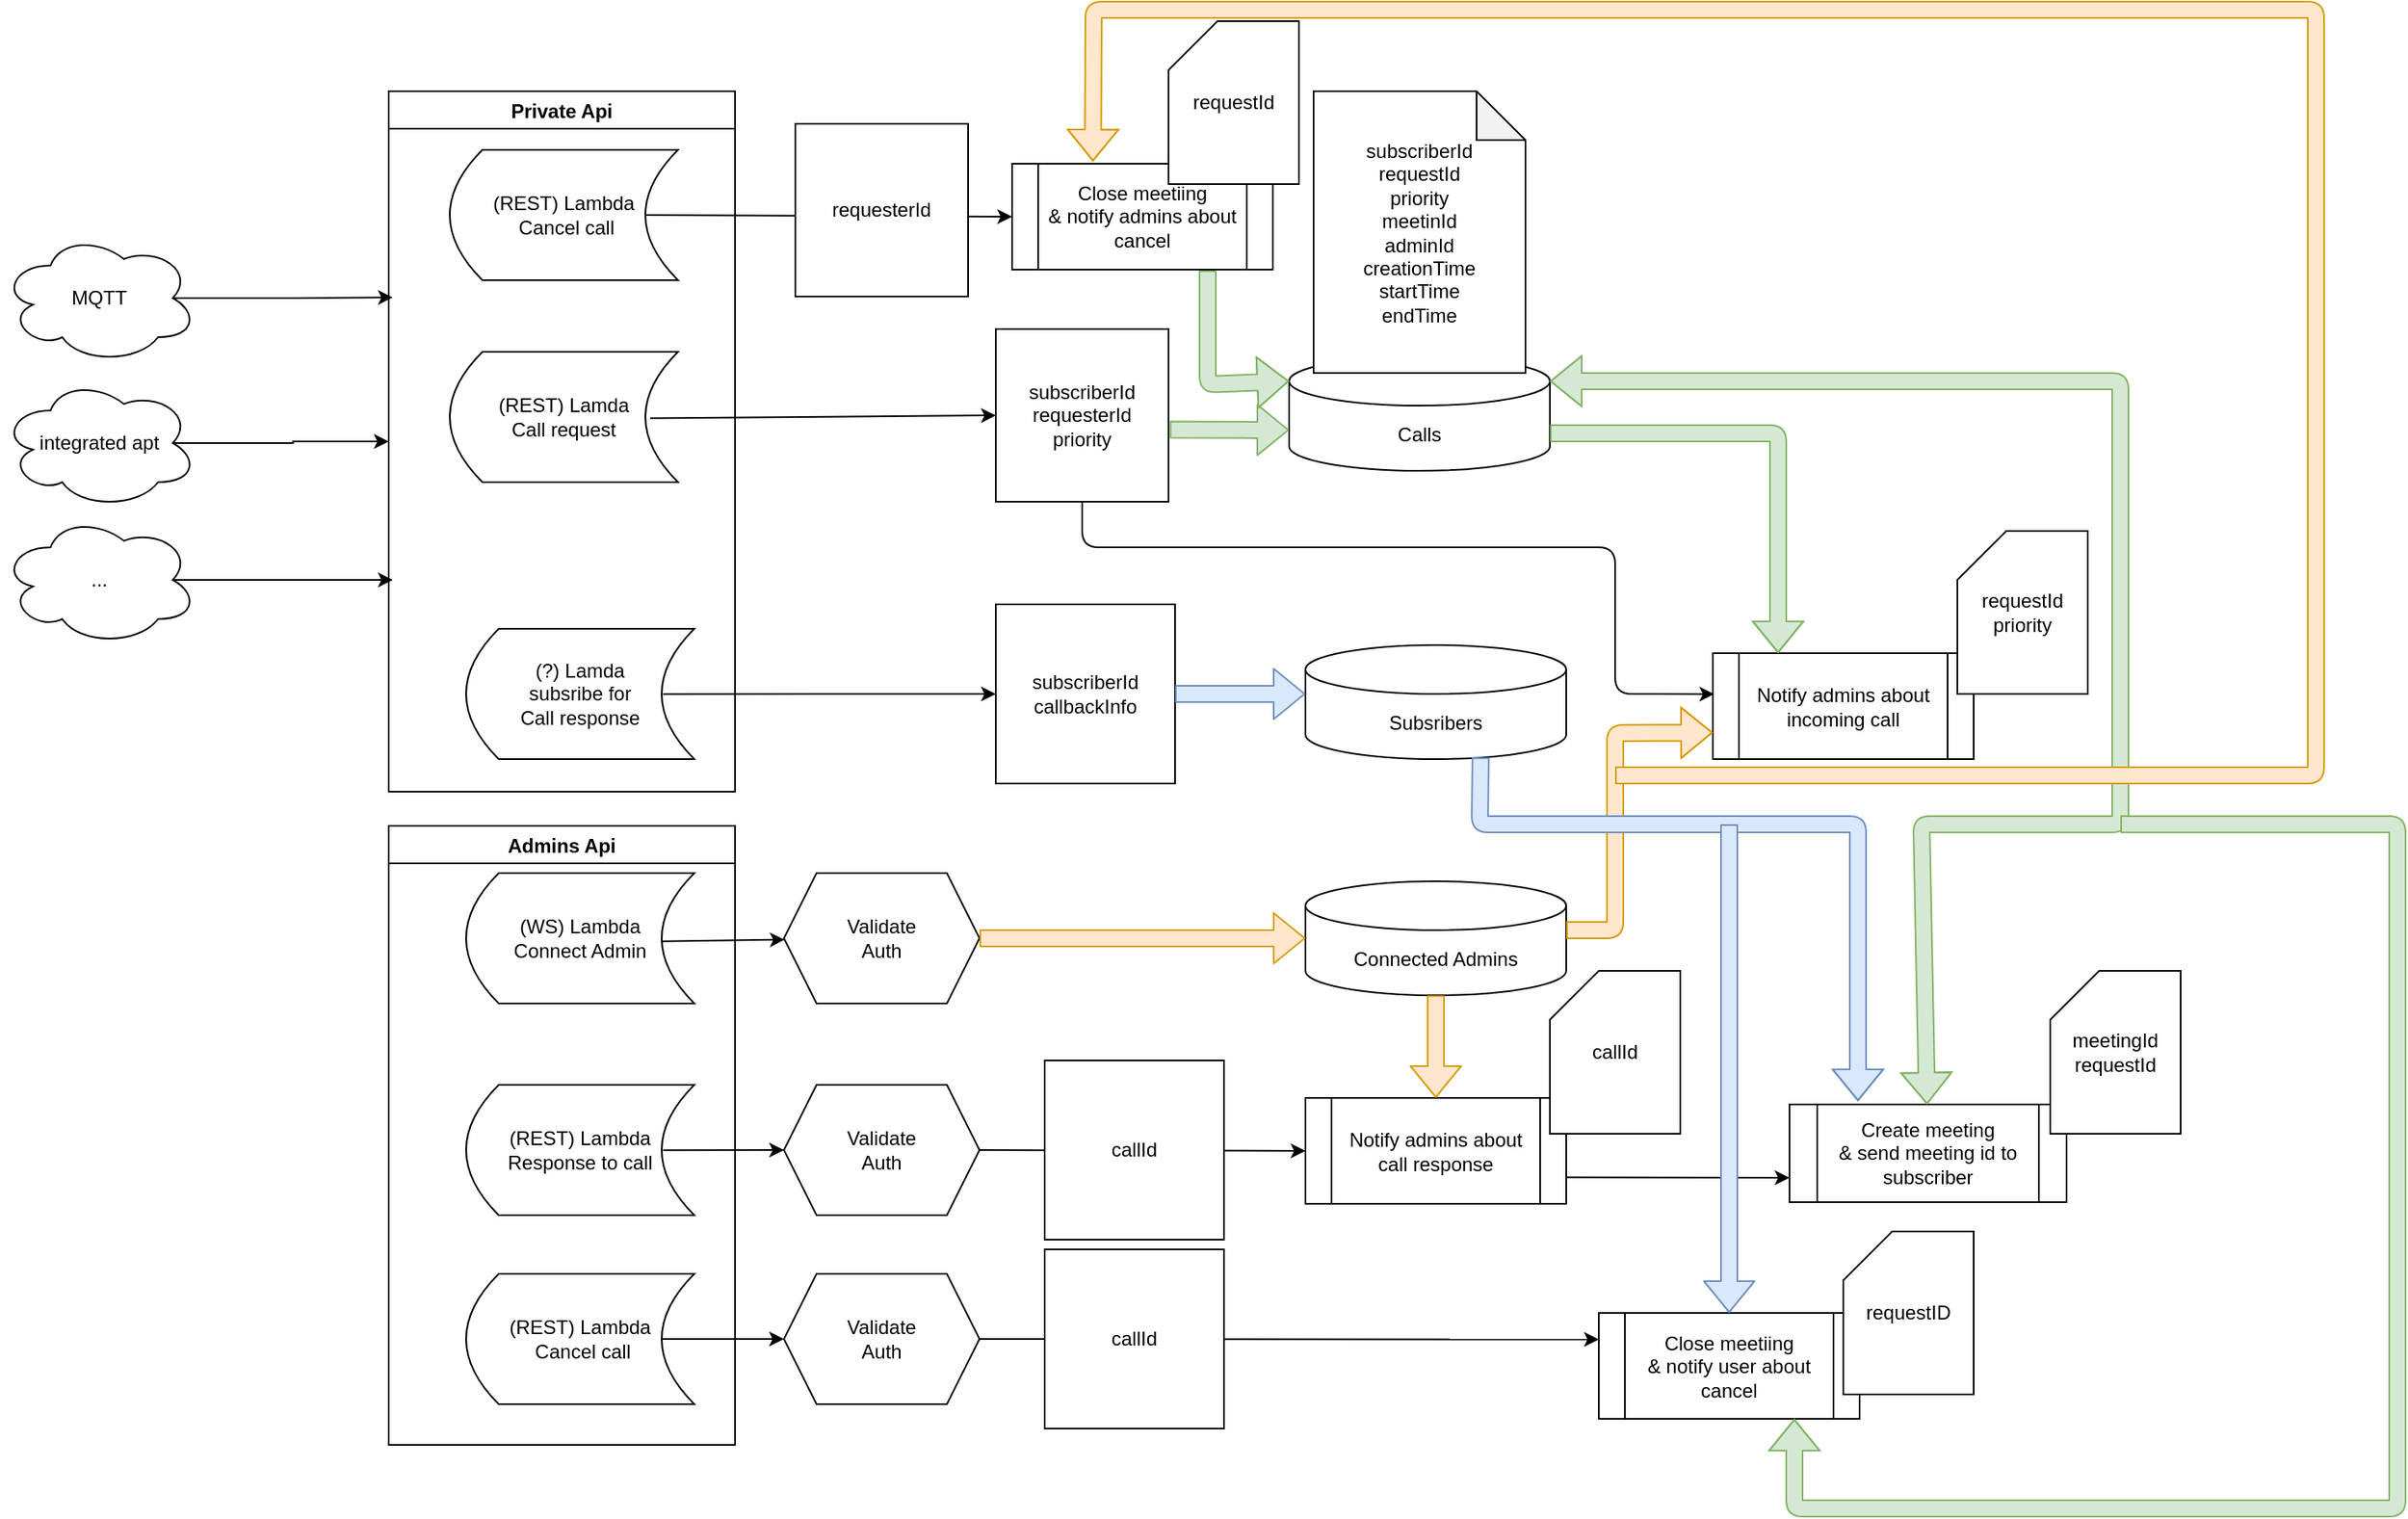 <mxfile version="15.1.0" type="github">
  <diagram id="x66iODNCQ_tHTfaLfg2p" name="Page-1">
    <mxGraphModel dx="1678" dy="934" grid="1" gridSize="10" guides="1" tooltips="1" connect="1" arrows="1" fold="1" page="1" pageScale="1" pageWidth="1654" pageHeight="1169" math="0" shadow="0">
      <root>
        <mxCell id="0" />
        <mxCell id="1" parent="0" />
        <mxCell id="bgGzt5AgFbVBFYdwZfWh-1" value="Connected Admins" style="shape=cylinder3;whiteSpace=wrap;html=1;boundedLbl=1;backgroundOutline=1;size=15;" vertex="1" parent="1">
          <mxGeometry x="890" y="555" width="160" height="70" as="geometry" />
        </mxCell>
        <mxCell id="bgGzt5AgFbVBFYdwZfWh-3" value="Subsribers" style="shape=cylinder3;whiteSpace=wrap;html=1;boundedLbl=1;backgroundOutline=1;size=15;" vertex="1" parent="1">
          <mxGeometry x="890" y="410" width="160" height="70" as="geometry" />
        </mxCell>
        <mxCell id="bgGzt5AgFbVBFYdwZfWh-4" value="Calls" style="shape=cylinder3;whiteSpace=wrap;html=1;boundedLbl=1;backgroundOutline=1;size=15;" vertex="1" parent="1">
          <mxGeometry x="880" y="233" width="160" height="70" as="geometry" />
        </mxCell>
        <mxCell id="bgGzt5AgFbVBFYdwZfWh-5" value="(WS) Lambda&lt;br&gt;Connect Admin" style="shape=dataStorage;whiteSpace=wrap;html=1;fixedSize=1;" vertex="1" parent="1">
          <mxGeometry x="375" y="550" width="140" height="80" as="geometry" />
        </mxCell>
        <mxCell id="bgGzt5AgFbVBFYdwZfWh-13" value="(?) Lamda&lt;br&gt;subsribe for&lt;br&gt;Call response" style="shape=dataStorage;whiteSpace=wrap;html=1;fixedSize=1;" vertex="1" parent="1">
          <mxGeometry x="375" y="400" width="140" height="80" as="geometry" />
        </mxCell>
        <mxCell id="bgGzt5AgFbVBFYdwZfWh-16" value="subscriberId&lt;br&gt;callbackInfo" style="whiteSpace=wrap;html=1;aspect=fixed;" vertex="1" parent="1">
          <mxGeometry x="700" y="385" width="110" height="110" as="geometry" />
        </mxCell>
        <mxCell id="bgGzt5AgFbVBFYdwZfWh-19" value="Validate&lt;br&gt;Auth" style="shape=hexagon;perimeter=hexagonPerimeter2;whiteSpace=wrap;html=1;fixedSize=1;" vertex="1" parent="1">
          <mxGeometry x="570" y="550" width="120" height="80" as="geometry" />
        </mxCell>
        <mxCell id="bgGzt5AgFbVBFYdwZfWh-22" value="(REST) Lamda&lt;br&gt;Call request" style="shape=dataStorage;whiteSpace=wrap;html=1;fixedSize=1;" vertex="1" parent="1">
          <mxGeometry x="365" y="230" width="140" height="80" as="geometry" />
        </mxCell>
        <mxCell id="bgGzt5AgFbVBFYdwZfWh-34" value="Private Api" style="swimlane;" vertex="1" parent="1">
          <mxGeometry x="327.5" y="70" width="212.5" height="430" as="geometry" />
        </mxCell>
        <mxCell id="bgGzt5AgFbVBFYdwZfWh-86" value="(REST) Lambda&lt;br&gt;&amp;nbsp;Cancel call" style="shape=dataStorage;whiteSpace=wrap;html=1;fixedSize=1;" vertex="1" parent="bgGzt5AgFbVBFYdwZfWh-34">
          <mxGeometry x="37.5" y="36" width="140" height="80" as="geometry" />
        </mxCell>
        <mxCell id="bgGzt5AgFbVBFYdwZfWh-35" value="subscriberId&lt;br&gt;requesterId&lt;br&gt;priority" style="whiteSpace=wrap;html=1;aspect=fixed;" vertex="1" parent="1">
          <mxGeometry x="700" y="216" width="106" height="106" as="geometry" />
        </mxCell>
        <mxCell id="bgGzt5AgFbVBFYdwZfWh-39" value="Notify admins about incoming call" style="shape=process;whiteSpace=wrap;html=1;backgroundOutline=1;fillColor=#ffffff;" vertex="1" parent="1">
          <mxGeometry x="1140" y="415" width="160" height="65" as="geometry" />
        </mxCell>
        <mxCell id="bgGzt5AgFbVBFYdwZfWh-40" value="" style="endArrow=classic;html=1;entryX=0.005;entryY=0.386;entryDx=0;entryDy=0;exitX=0.5;exitY=1;exitDx=0;exitDy=0;entryPerimeter=0;" edge="1" parent="1" target="bgGzt5AgFbVBFYdwZfWh-39">
          <mxGeometry width="50" height="50" relative="1" as="geometry">
            <mxPoint x="753" y="322" as="sourcePoint" />
            <mxPoint x="1140.0" y="447.5" as="targetPoint" />
            <Array as="points">
              <mxPoint x="753" y="350" />
              <mxPoint x="1080" y="350" />
              <mxPoint x="1080" y="440" />
            </Array>
          </mxGeometry>
        </mxCell>
        <mxCell id="bgGzt5AgFbVBFYdwZfWh-41" value="" style="shape=flexArrow;endArrow=classic;html=1;entryX=0;entryY=0.75;entryDx=0;entryDy=0;fillColor=#ffe6cc;strokeColor=#d79b00;" edge="1" parent="1" target="bgGzt5AgFbVBFYdwZfWh-39">
          <mxGeometry width="50" height="50" relative="1" as="geometry">
            <mxPoint x="1050" y="585" as="sourcePoint" />
            <mxPoint x="1100" y="535" as="targetPoint" />
            <Array as="points">
              <mxPoint x="1080" y="585" />
              <mxPoint x="1080" y="464" />
            </Array>
          </mxGeometry>
        </mxCell>
        <mxCell id="bgGzt5AgFbVBFYdwZfWh-43" value="(REST) Lambda&lt;br&gt;Response to call" style="shape=dataStorage;whiteSpace=wrap;html=1;fixedSize=1;" vertex="1" parent="1">
          <mxGeometry x="375" y="680" width="140" height="80" as="geometry" />
        </mxCell>
        <mxCell id="bgGzt5AgFbVBFYdwZfWh-45" value="Validate&lt;br&gt;Auth" style="shape=hexagon;perimeter=hexagonPerimeter2;whiteSpace=wrap;html=1;fixedSize=1;" vertex="1" parent="1">
          <mxGeometry x="570" y="680" width="120" height="80" as="geometry" />
        </mxCell>
        <mxCell id="bgGzt5AgFbVBFYdwZfWh-46" value="" style="shape=flexArrow;endArrow=classic;html=1;exitX=1;exitY=0.5;exitDx=0;exitDy=0;fillColor=#dae8fc;strokeColor=#6c8ebf;" edge="1" parent="1" source="bgGzt5AgFbVBFYdwZfWh-16">
          <mxGeometry width="50" height="50" relative="1" as="geometry">
            <mxPoint x="870" y="480" as="sourcePoint" />
            <mxPoint x="890" y="440" as="targetPoint" />
          </mxGeometry>
        </mxCell>
        <mxCell id="bgGzt5AgFbVBFYdwZfWh-47" value="" style="endArrow=classic;html=1;exitX=0.863;exitY=0.501;exitDx=0;exitDy=0;exitPerimeter=0;entryX=0;entryY=0.5;entryDx=0;entryDy=0;" edge="1" parent="1" source="bgGzt5AgFbVBFYdwZfWh-13" target="bgGzt5AgFbVBFYdwZfWh-16">
          <mxGeometry width="50" height="50" relative="1" as="geometry">
            <mxPoint x="870" y="480" as="sourcePoint" />
            <mxPoint x="920" y="430" as="targetPoint" />
          </mxGeometry>
        </mxCell>
        <mxCell id="bgGzt5AgFbVBFYdwZfWh-48" value="" style="endArrow=classic;html=1;entryX=0;entryY=0.5;entryDx=0;entryDy=0;exitX=0.878;exitY=0.509;exitDx=0;exitDy=0;exitPerimeter=0;" edge="1" parent="1" source="bgGzt5AgFbVBFYdwZfWh-22" target="bgGzt5AgFbVBFYdwZfWh-35">
          <mxGeometry width="50" height="50" relative="1" as="geometry">
            <mxPoint x="590" y="269" as="sourcePoint" />
            <mxPoint x="920" y="430" as="targetPoint" />
          </mxGeometry>
        </mxCell>
        <mxCell id="bgGzt5AgFbVBFYdwZfWh-49" value="" style="endArrow=classic;html=1;exitX=0.855;exitY=0.524;exitDx=0;exitDy=0;exitPerimeter=0;" edge="1" parent="1" source="bgGzt5AgFbVBFYdwZfWh-5" target="bgGzt5AgFbVBFYdwZfWh-19">
          <mxGeometry width="50" height="50" relative="1" as="geometry">
            <mxPoint x="870" y="560" as="sourcePoint" />
            <mxPoint x="920" y="510" as="targetPoint" />
          </mxGeometry>
        </mxCell>
        <mxCell id="bgGzt5AgFbVBFYdwZfWh-50" value="" style="shape=flexArrow;endArrow=classic;html=1;exitX=1;exitY=0.5;exitDx=0;exitDy=0;entryX=0;entryY=0.5;entryDx=0;entryDy=0;entryPerimeter=0;fillColor=#ffe6cc;strokeColor=#d79b00;" edge="1" parent="1" source="bgGzt5AgFbVBFYdwZfWh-19" target="bgGzt5AgFbVBFYdwZfWh-1">
          <mxGeometry width="50" height="50" relative="1" as="geometry">
            <mxPoint x="870" y="560" as="sourcePoint" />
            <mxPoint x="920" y="510" as="targetPoint" />
          </mxGeometry>
        </mxCell>
        <mxCell id="bgGzt5AgFbVBFYdwZfWh-51" value="" style="endArrow=classic;html=1;exitX=0.863;exitY=0.501;exitDx=0;exitDy=0;exitPerimeter=0;" edge="1" parent="1" source="bgGzt5AgFbVBFYdwZfWh-43" target="bgGzt5AgFbVBFYdwZfWh-45">
          <mxGeometry width="50" height="50" relative="1" as="geometry">
            <mxPoint x="870" y="560" as="sourcePoint" />
            <mxPoint x="920" y="510" as="targetPoint" />
          </mxGeometry>
        </mxCell>
        <mxCell id="bgGzt5AgFbVBFYdwZfWh-52" value="Notify admins about call response" style="shape=process;whiteSpace=wrap;html=1;backgroundOutline=1;fillColor=#ffffff;" vertex="1" parent="1">
          <mxGeometry x="890" y="688" width="160" height="65" as="geometry" />
        </mxCell>
        <mxCell id="bgGzt5AgFbVBFYdwZfWh-53" value="" style="shape=flexArrow;endArrow=classic;html=1;entryX=0.5;entryY=0;entryDx=0;entryDy=0;exitX=0.5;exitY=1;exitDx=0;exitDy=0;exitPerimeter=0;fillColor=#ffe6cc;strokeColor=#d79b00;" edge="1" parent="1" source="bgGzt5AgFbVBFYdwZfWh-1" target="bgGzt5AgFbVBFYdwZfWh-52">
          <mxGeometry width="50" height="50" relative="1" as="geometry">
            <mxPoint x="870" y="560" as="sourcePoint" />
            <mxPoint x="920" y="510" as="targetPoint" />
          </mxGeometry>
        </mxCell>
        <mxCell id="bgGzt5AgFbVBFYdwZfWh-54" value="" style="endArrow=classic;html=1;exitX=1;exitY=0.5;exitDx=0;exitDy=0;entryX=0;entryY=0.5;entryDx=0;entryDy=0;" edge="1" parent="1" source="bgGzt5AgFbVBFYdwZfWh-45" target="bgGzt5AgFbVBFYdwZfWh-52">
          <mxGeometry width="50" height="50" relative="1" as="geometry">
            <mxPoint x="870" y="560" as="sourcePoint" />
            <mxPoint x="920" y="510" as="targetPoint" />
          </mxGeometry>
        </mxCell>
        <mxCell id="bgGzt5AgFbVBFYdwZfWh-55" value="" style="shape=flexArrow;endArrow=classic;html=1;entryX=0;entryY=0;entryDx=0;entryDy=45;entryPerimeter=0;exitX=1.007;exitY=0.583;exitDx=0;exitDy=0;exitPerimeter=0;fillColor=#d5e8d4;strokeColor=#82b366;" edge="1" parent="1" source="bgGzt5AgFbVBFYdwZfWh-35" target="bgGzt5AgFbVBFYdwZfWh-4">
          <mxGeometry width="50" height="50" relative="1" as="geometry">
            <mxPoint x="870" y="560" as="sourcePoint" />
            <mxPoint x="920" y="510" as="targetPoint" />
          </mxGeometry>
        </mxCell>
        <mxCell id="bgGzt5AgFbVBFYdwZfWh-57" value="requestId&lt;br&gt;priority" style="shape=card;whiteSpace=wrap;html=1;fillColor=#ffffff;" vertex="1" parent="1">
          <mxGeometry x="1290" y="340" width="80" height="100" as="geometry" />
        </mxCell>
        <mxCell id="bgGzt5AgFbVBFYdwZfWh-59" value="callId" style="shape=card;whiteSpace=wrap;html=1;fillColor=#ffffff;" vertex="1" parent="1">
          <mxGeometry x="1040" y="610" width="80" height="100" as="geometry" />
        </mxCell>
        <mxCell id="bgGzt5AgFbVBFYdwZfWh-60" value="" style="shape=flexArrow;endArrow=classic;html=1;entryX=0.25;entryY=0;entryDx=0;entryDy=0;fillColor=#d5e8d4;strokeColor=#82b366;" edge="1" parent="1" target="bgGzt5AgFbVBFYdwZfWh-39">
          <mxGeometry width="50" height="50" relative="1" as="geometry">
            <mxPoint x="1040" y="280" as="sourcePoint" />
            <mxPoint x="1090" y="230" as="targetPoint" />
            <Array as="points">
              <mxPoint x="1180" y="280" />
            </Array>
          </mxGeometry>
        </mxCell>
        <mxCell id="bgGzt5AgFbVBFYdwZfWh-61" value="Create meeting&lt;br&gt;&amp;amp; send meeting id to subscriber" style="shape=process;whiteSpace=wrap;html=1;backgroundOutline=1;fillColor=#ffffff;" vertex="1" parent="1">
          <mxGeometry x="1187" y="692" width="170" height="60" as="geometry" />
        </mxCell>
        <mxCell id="bgGzt5AgFbVBFYdwZfWh-62" value="callId" style="whiteSpace=wrap;html=1;aspect=fixed;" vertex="1" parent="1">
          <mxGeometry x="730" y="665" width="110" height="110" as="geometry" />
        </mxCell>
        <mxCell id="bgGzt5AgFbVBFYdwZfWh-64" value="" style="endArrow=classic;html=1;exitX=1;exitY=0.75;exitDx=0;exitDy=0;entryX=0;entryY=0.75;entryDx=0;entryDy=0;" edge="1" parent="1" source="bgGzt5AgFbVBFYdwZfWh-52" target="bgGzt5AgFbVBFYdwZfWh-61">
          <mxGeometry width="50" height="50" relative="1" as="geometry">
            <mxPoint x="870" y="560" as="sourcePoint" />
            <mxPoint x="920" y="510" as="targetPoint" />
          </mxGeometry>
        </mxCell>
        <mxCell id="bgGzt5AgFbVBFYdwZfWh-66" value="" style="shape=flexArrow;endArrow=classic;startArrow=classic;html=1;entryX=1;entryY=0;entryDx=0;entryDy=15;entryPerimeter=0;fillColor=#d5e8d4;strokeColor=#82b366;" edge="1" parent="1" source="bgGzt5AgFbVBFYdwZfWh-61" target="bgGzt5AgFbVBFYdwZfWh-4">
          <mxGeometry width="100" height="100" relative="1" as="geometry">
            <mxPoint x="840" y="570" as="sourcePoint" />
            <mxPoint x="940" y="470" as="targetPoint" />
            <Array as="points">
              <mxPoint x="1268" y="520" />
              <mxPoint x="1390" y="520" />
              <mxPoint x="1390" y="248" />
            </Array>
          </mxGeometry>
        </mxCell>
        <mxCell id="bgGzt5AgFbVBFYdwZfWh-67" value="" style="shape=flexArrow;endArrow=classic;html=1;exitX=0.678;exitY=0.985;exitDx=0;exitDy=0;exitPerimeter=0;fillColor=#dae8fc;strokeColor=#6c8ebf;" edge="1" parent="1">
          <mxGeometry width="50" height="50" relative="1" as="geometry">
            <mxPoint x="997.48" y="478.95" as="sourcePoint" />
            <mxPoint x="1229" y="690" as="targetPoint" />
            <Array as="points">
              <mxPoint x="997" y="520" />
              <mxPoint x="1229" y="520" />
            </Array>
          </mxGeometry>
        </mxCell>
        <mxCell id="bgGzt5AgFbVBFYdwZfWh-68" value="subscriberId&lt;br&gt;requestId&lt;br&gt;priority&lt;br&gt;meetinId&lt;br&gt;adminId&lt;br&gt;creationTime&lt;br&gt;startTime&lt;br&gt;endTime" style="shape=note;whiteSpace=wrap;html=1;backgroundOutline=1;darkOpacity=0.05;fillColor=#ffffff;" vertex="1" parent="1">
          <mxGeometry x="895" y="70" width="130" height="173" as="geometry" />
        </mxCell>
        <mxCell id="bgGzt5AgFbVBFYdwZfWh-69" value="meetingId&lt;br&gt;requestId" style="shape=card;whiteSpace=wrap;html=1;fillColor=#ffffff;" vertex="1" parent="1">
          <mxGeometry x="1347" y="610" width="80" height="100" as="geometry" />
        </mxCell>
        <mxCell id="bgGzt5AgFbVBFYdwZfWh-72" value="Close meetiing&lt;br&gt;&amp;amp; notify user about&lt;br&gt;cancel" style="shape=process;whiteSpace=wrap;html=1;backgroundOutline=1;fillColor=#ffffff;" vertex="1" parent="1">
          <mxGeometry x="1070" y="820" width="160" height="65" as="geometry" />
        </mxCell>
        <mxCell id="bgGzt5AgFbVBFYdwZfWh-75" value="Admins Api" style="swimlane;fillColor=#ffffff;" vertex="1" parent="1">
          <mxGeometry x="327.5" y="521" width="212.5" height="380" as="geometry" />
        </mxCell>
        <mxCell id="bgGzt5AgFbVBFYdwZfWh-70" value="(REST) Lambda&lt;br&gt;&amp;nbsp;Cancel call" style="shape=dataStorage;whiteSpace=wrap;html=1;fixedSize=1;" vertex="1" parent="bgGzt5AgFbVBFYdwZfWh-75">
          <mxGeometry x="47.5" y="275" width="140" height="80" as="geometry" />
        </mxCell>
        <mxCell id="bgGzt5AgFbVBFYdwZfWh-76" value="" style="endArrow=classic;html=1;entryX=0;entryY=0.5;entryDx=0;entryDy=0;" edge="1" parent="1" target="bgGzt5AgFbVBFYdwZfWh-80">
          <mxGeometry width="50" height="50" relative="1" as="geometry">
            <mxPoint x="495" y="836" as="sourcePoint" />
            <mxPoint x="670" y="650" as="targetPoint" />
          </mxGeometry>
        </mxCell>
        <mxCell id="bgGzt5AgFbVBFYdwZfWh-77" value="" style="shape=flexArrow;endArrow=classic;html=1;entryX=0.5;entryY=0;entryDx=0;entryDy=0;fillColor=#dae8fc;strokeColor=#6c8ebf;" edge="1" parent="1" target="bgGzt5AgFbVBFYdwZfWh-72">
          <mxGeometry width="50" height="50" relative="1" as="geometry">
            <mxPoint x="1150" y="520" as="sourcePoint" />
            <mxPoint x="670" y="550" as="targetPoint" />
          </mxGeometry>
        </mxCell>
        <mxCell id="bgGzt5AgFbVBFYdwZfWh-78" value="requestID" style="shape=card;whiteSpace=wrap;html=1;fillColor=#ffffff;" vertex="1" parent="1">
          <mxGeometry x="1220" y="770" width="80" height="100" as="geometry" />
        </mxCell>
        <mxCell id="bgGzt5AgFbVBFYdwZfWh-80" value="Validate&lt;br&gt;Auth" style="shape=hexagon;perimeter=hexagonPerimeter2;whiteSpace=wrap;html=1;fixedSize=1;" vertex="1" parent="1">
          <mxGeometry x="570" y="796" width="120" height="80" as="geometry" />
        </mxCell>
        <mxCell id="bgGzt5AgFbVBFYdwZfWh-81" value="" style="endArrow=classic;html=1;exitX=1;exitY=0.5;exitDx=0;exitDy=0;entryX=0;entryY=0.25;entryDx=0;entryDy=0;" edge="1" parent="1" source="bgGzt5AgFbVBFYdwZfWh-80" target="bgGzt5AgFbVBFYdwZfWh-72">
          <mxGeometry width="50" height="50" relative="1" as="geometry">
            <mxPoint x="620" y="600" as="sourcePoint" />
            <mxPoint x="670" y="550" as="targetPoint" />
          </mxGeometry>
        </mxCell>
        <mxCell id="bgGzt5AgFbVBFYdwZfWh-82" value="callId" style="whiteSpace=wrap;html=1;aspect=fixed;" vertex="1" parent="1">
          <mxGeometry x="730" y="781" width="110" height="110" as="geometry" />
        </mxCell>
        <mxCell id="bgGzt5AgFbVBFYdwZfWh-84" value="" style="shape=flexArrow;endArrow=classic;html=1;entryX=0.75;entryY=1;entryDx=0;entryDy=0;fillColor=#d5e8d4;strokeColor=#82b366;" edge="1" parent="1" target="bgGzt5AgFbVBFYdwZfWh-72">
          <mxGeometry width="50" height="50" relative="1" as="geometry">
            <mxPoint x="1390" y="520" as="sourcePoint" />
            <mxPoint x="1070" y="490" as="targetPoint" />
            <Array as="points">
              <mxPoint x="1560" y="520" />
              <mxPoint x="1560" y="940" />
              <mxPoint x="1190" y="940" />
            </Array>
          </mxGeometry>
        </mxCell>
        <mxCell id="bgGzt5AgFbVBFYdwZfWh-89" value="" style="endArrow=classic;html=1;exitX=0.861;exitY=0.5;exitDx=0;exitDy=0;exitPerimeter=0;entryX=0;entryY=0.5;entryDx=0;entryDy=0;" edge="1" parent="1" source="bgGzt5AgFbVBFYdwZfWh-86" target="bgGzt5AgFbVBFYdwZfWh-91">
          <mxGeometry width="50" height="50" relative="1" as="geometry">
            <mxPoint x="1020" y="490" as="sourcePoint" />
            <mxPoint x="580" y="146" as="targetPoint" />
          </mxGeometry>
        </mxCell>
        <mxCell id="bgGzt5AgFbVBFYdwZfWh-91" value="Close meetiing&lt;br&gt;&amp;amp; notify admins about&lt;br&gt;cancel" style="shape=process;whiteSpace=wrap;html=1;backgroundOutline=1;fillColor=#ffffff;" vertex="1" parent="1">
          <mxGeometry x="710" y="114.5" width="160" height="65" as="geometry" />
        </mxCell>
        <mxCell id="bgGzt5AgFbVBFYdwZfWh-94" value="requesterId" style="whiteSpace=wrap;html=1;aspect=fixed;" vertex="1" parent="1">
          <mxGeometry x="577" y="90" width="106" height="106" as="geometry" />
        </mxCell>
        <mxCell id="bgGzt5AgFbVBFYdwZfWh-95" value="" style="shape=flexArrow;endArrow=classic;html=1;entryX=0;entryY=0;entryDx=0;entryDy=15;entryPerimeter=0;fillColor=#d5e8d4;strokeColor=#82b366;" edge="1" parent="1" target="bgGzt5AgFbVBFYdwZfWh-4">
          <mxGeometry width="50" height="50" relative="1" as="geometry">
            <mxPoint x="830" y="180" as="sourcePoint" />
            <mxPoint x="880" y="170" as="targetPoint" />
            <Array as="points">
              <mxPoint x="830" y="250" />
            </Array>
          </mxGeometry>
        </mxCell>
        <mxCell id="bgGzt5AgFbVBFYdwZfWh-96" value="" style="shape=flexArrow;endArrow=classic;html=1;entryX=0.31;entryY=-0.022;entryDx=0;entryDy=0;entryPerimeter=0;fillColor=#ffe6cc;strokeColor=#d79b00;" edge="1" parent="1" target="bgGzt5AgFbVBFYdwZfWh-91">
          <mxGeometry width="50" height="50" relative="1" as="geometry">
            <mxPoint x="1080" y="490" as="sourcePoint" />
            <mxPoint x="1070" y="440" as="targetPoint" />
            <Array as="points">
              <mxPoint x="1510" y="490" />
              <mxPoint x="1510" y="20" />
              <mxPoint x="760" y="20" />
            </Array>
          </mxGeometry>
        </mxCell>
        <mxCell id="bgGzt5AgFbVBFYdwZfWh-97" value="requestId" style="shape=card;whiteSpace=wrap;html=1;fillColor=#ffffff;" vertex="1" parent="1">
          <mxGeometry x="806" y="27" width="80" height="100" as="geometry" />
        </mxCell>
        <mxCell id="bgGzt5AgFbVBFYdwZfWh-103" style="edgeStyle=orthogonalEdgeStyle;rounded=0;orthogonalLoop=1;jettySize=auto;html=1;exitX=0.875;exitY=0.5;exitDx=0;exitDy=0;exitPerimeter=0;" edge="1" parent="1" source="bgGzt5AgFbVBFYdwZfWh-98">
          <mxGeometry relative="1" as="geometry">
            <mxPoint x="330" y="196.588" as="targetPoint" />
          </mxGeometry>
        </mxCell>
        <mxCell id="bgGzt5AgFbVBFYdwZfWh-98" value="MQTT" style="ellipse;shape=cloud;whiteSpace=wrap;html=1;fillColor=#ffffff;" vertex="1" parent="1">
          <mxGeometry x="90" y="157" width="120" height="80" as="geometry" />
        </mxCell>
        <mxCell id="bgGzt5AgFbVBFYdwZfWh-104" style="edgeStyle=orthogonalEdgeStyle;rounded=0;orthogonalLoop=1;jettySize=auto;html=1;exitX=0.875;exitY=0.5;exitDx=0;exitDy=0;exitPerimeter=0;entryX=0;entryY=0.5;entryDx=0;entryDy=0;" edge="1" parent="1" source="bgGzt5AgFbVBFYdwZfWh-99" target="bgGzt5AgFbVBFYdwZfWh-34">
          <mxGeometry relative="1" as="geometry" />
        </mxCell>
        <mxCell id="bgGzt5AgFbVBFYdwZfWh-99" value="integrated apt" style="ellipse;shape=cloud;whiteSpace=wrap;html=1;fillColor=#ffffff;" vertex="1" parent="1">
          <mxGeometry x="90" y="246" width="120" height="80" as="geometry" />
        </mxCell>
        <mxCell id="bgGzt5AgFbVBFYdwZfWh-105" style="edgeStyle=orthogonalEdgeStyle;rounded=0;orthogonalLoop=1;jettySize=auto;html=1;exitX=0.875;exitY=0.5;exitDx=0;exitDy=0;exitPerimeter=0;" edge="1" parent="1" source="bgGzt5AgFbVBFYdwZfWh-100">
          <mxGeometry relative="1" as="geometry">
            <mxPoint x="330" y="370" as="targetPoint" />
          </mxGeometry>
        </mxCell>
        <mxCell id="bgGzt5AgFbVBFYdwZfWh-100" value="..." style="ellipse;shape=cloud;whiteSpace=wrap;html=1;fillColor=#ffffff;" vertex="1" parent="1">
          <mxGeometry x="90" y="330" width="120" height="80" as="geometry" />
        </mxCell>
      </root>
    </mxGraphModel>
  </diagram>
</mxfile>
